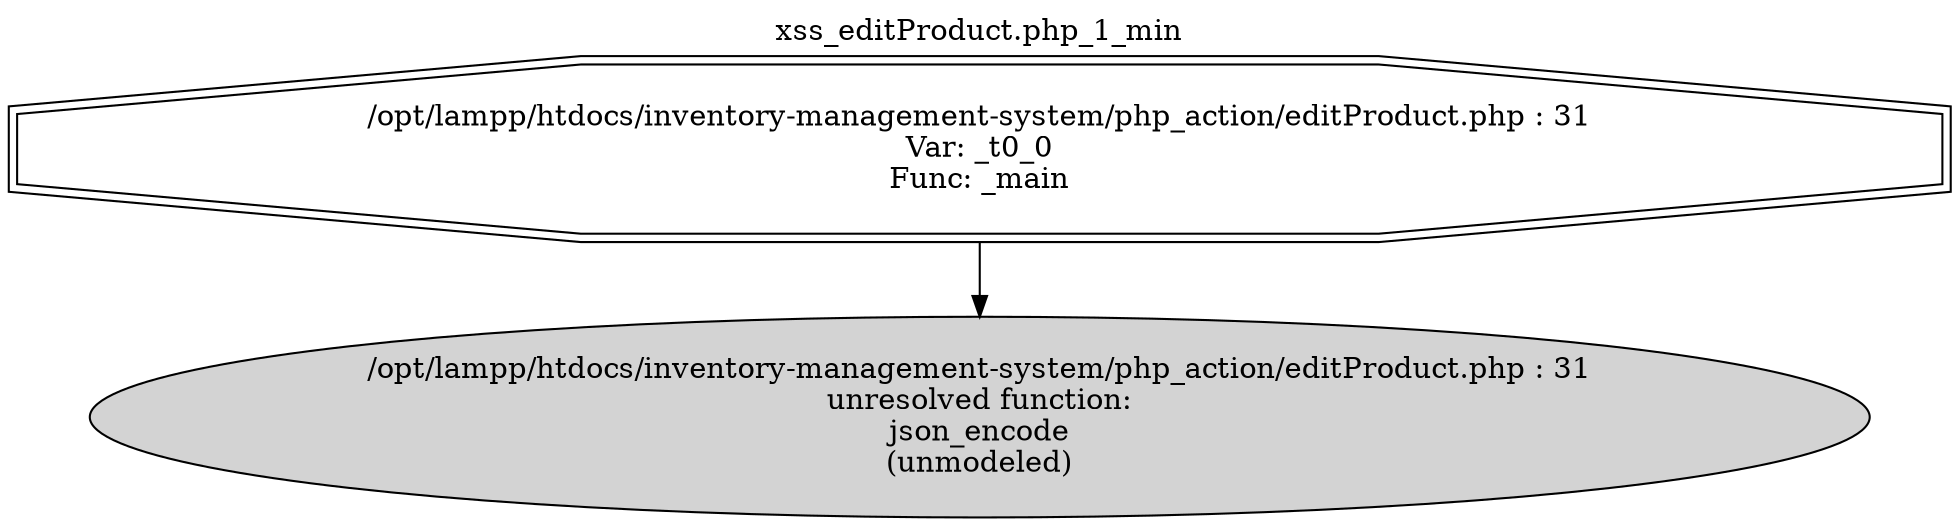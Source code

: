 digraph cfg {
  label="xss_editProduct.php_1_min";
  labelloc=t;
  n1 [shape=doubleoctagon, label="/opt/lampp/htdocs/inventory-management-system/php_action/editProduct.php : 31\nVar: _t0_0\nFunc: _main\n"];
  n2 [shape=ellipse, label="/opt/lampp/htdocs/inventory-management-system/php_action/editProduct.php : 31\nunresolved function:\njson_encode\n(unmodeled)\n",style=filled];
  n1 -> n2;
}
